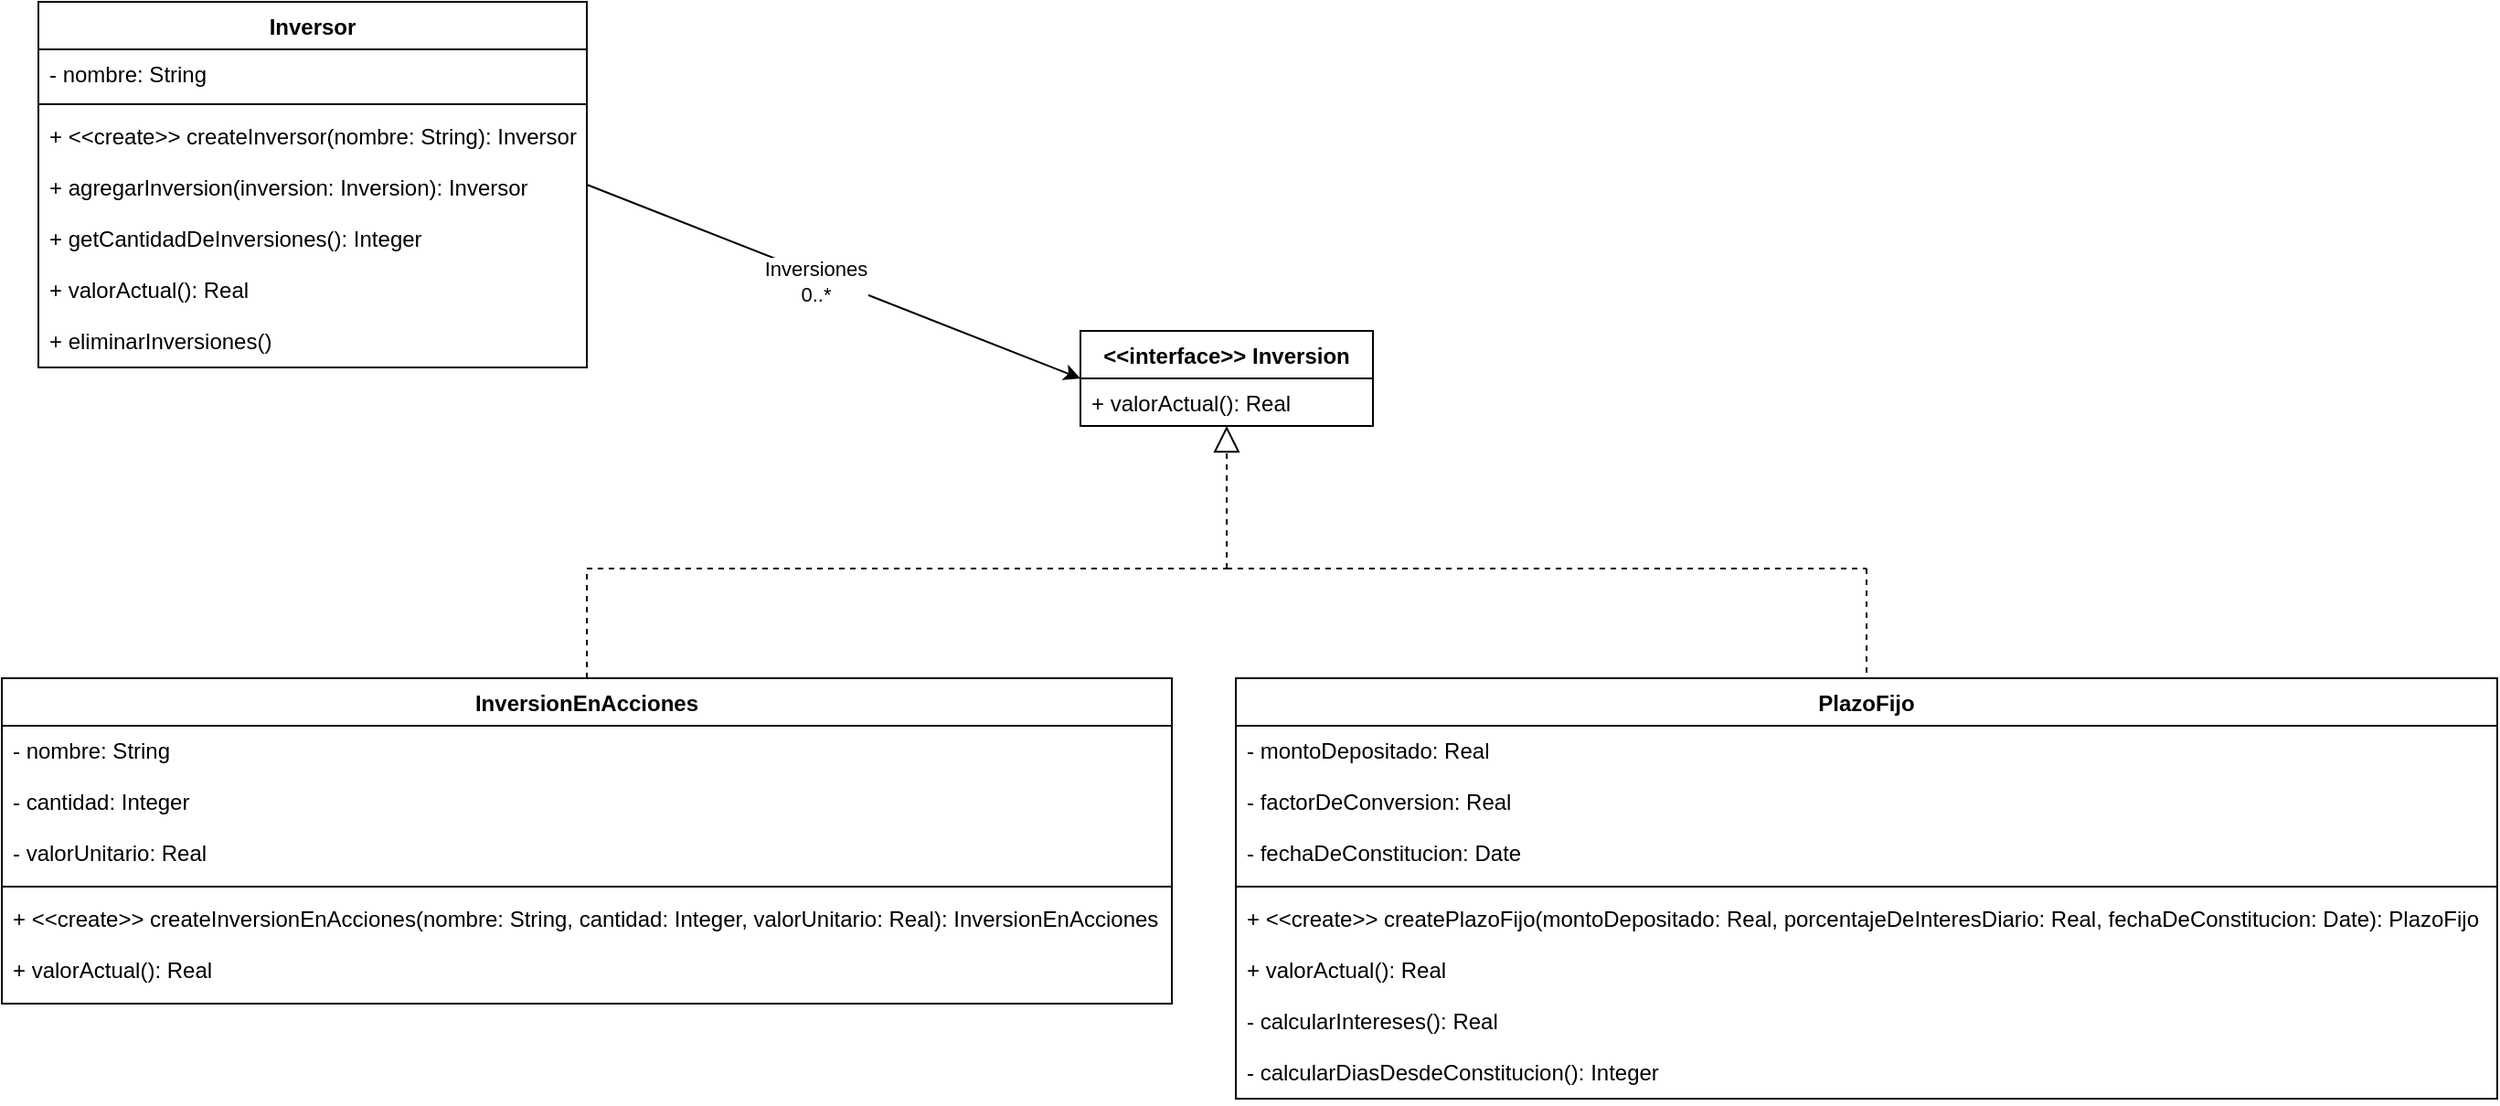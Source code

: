 <mxfile version="20.3.2" type="device"><diagram id="C5RBs43oDa-KdzZeNtuy" name="Page-1"><mxGraphModel dx="2253" dy="720" grid="1" gridSize="10" guides="1" tooltips="1" connect="1" arrows="1" fold="1" page="1" pageScale="1" pageWidth="827" pageHeight="1169" math="0" shadow="0"><root><mxCell id="WIyWlLk6GJQsqaUBKTNV-0"/><mxCell id="WIyWlLk6GJQsqaUBKTNV-1" parent="WIyWlLk6GJQsqaUBKTNV-0"/><mxCell id="mQwnl-O-JPqUMqMiIBSA-0" value="Inversor" style="swimlane;fontStyle=1;align=center;verticalAlign=top;childLayout=stackLayout;horizontal=1;startSize=26;horizontalStack=0;resizeParent=1;resizeParentMax=0;resizeLast=0;collapsible=1;marginBottom=0;" vertex="1" parent="WIyWlLk6GJQsqaUBKTNV-1"><mxGeometry y="40" width="300" height="200" as="geometry"/></mxCell><mxCell id="mQwnl-O-JPqUMqMiIBSA-1" value="- nombre: String" style="text;strokeColor=none;fillColor=none;align=left;verticalAlign=top;spacingLeft=4;spacingRight=4;overflow=hidden;rotatable=0;points=[[0,0.5],[1,0.5]];portConstraint=eastwest;" vertex="1" parent="mQwnl-O-JPqUMqMiIBSA-0"><mxGeometry y="26" width="300" height="26" as="geometry"/></mxCell><mxCell id="mQwnl-O-JPqUMqMiIBSA-2" value="" style="line;strokeWidth=1;fillColor=none;align=left;verticalAlign=middle;spacingTop=-1;spacingLeft=3;spacingRight=3;rotatable=0;labelPosition=right;points=[];portConstraint=eastwest;strokeColor=inherit;" vertex="1" parent="mQwnl-O-JPqUMqMiIBSA-0"><mxGeometry y="52" width="300" height="8" as="geometry"/></mxCell><mxCell id="mQwnl-O-JPqUMqMiIBSA-3" value="+ &lt;&lt;create&gt;&gt; createInversor(nombre: String): Inversor&#xA;&#xA;+ agregarInversion(inversion: Inversion): Inversor&#xA;&#xA;+ getCantidadDeInversiones(): Integer&#xA;&#xA;+ valorActual(): Real&#xA;&#xA;+ eliminarInversiones()&#xA;" style="text;strokeColor=none;fillColor=none;align=left;verticalAlign=top;spacingLeft=4;spacingRight=4;overflow=hidden;rotatable=0;points=[[0,0.5],[1,0.5]];portConstraint=eastwest;" vertex="1" parent="mQwnl-O-JPqUMqMiIBSA-0"><mxGeometry y="60" width="300" height="140" as="geometry"/></mxCell><mxCell id="mQwnl-O-JPqUMqMiIBSA-5" value="" style="endArrow=classic;html=1;rounded=0;exitX=1;exitY=0.5;exitDx=0;exitDy=0;entryX=0;entryY=0.5;entryDx=0;entryDy=0;" edge="1" parent="WIyWlLk6GJQsqaUBKTNV-1" source="mQwnl-O-JPqUMqMiIBSA-0" target="mQwnl-O-JPqUMqMiIBSA-11"><mxGeometry width="50" height="50" relative="1" as="geometry"><mxPoint x="389" y="260" as="sourcePoint"/><mxPoint x="520" y="250" as="targetPoint"/></mxGeometry></mxCell><mxCell id="mQwnl-O-JPqUMqMiIBSA-6" value="&lt;div&gt;Inversiones&lt;/div&gt;&lt;div&gt;0..*&lt;br&gt;&lt;/div&gt;" style="edgeLabel;html=1;align=center;verticalAlign=middle;resizable=0;points=[];" vertex="1" connectable="0" parent="mQwnl-O-JPqUMqMiIBSA-5"><mxGeometry x="-0.067" y="-3" relative="1" as="geometry"><mxPoint as="offset"/></mxGeometry></mxCell><mxCell id="mQwnl-O-JPqUMqMiIBSA-11" value="&lt;&lt;interface&gt;&gt; Inversion" style="swimlane;fontStyle=1;childLayout=stackLayout;horizontal=1;startSize=26;fillColor=none;horizontalStack=0;resizeParent=1;resizeParentMax=0;resizeLast=0;collapsible=1;marginBottom=0;" vertex="1" parent="WIyWlLk6GJQsqaUBKTNV-1"><mxGeometry x="570" y="220" width="160" height="52" as="geometry"/></mxCell><mxCell id="mQwnl-O-JPqUMqMiIBSA-12" value="+ valorActual(): Real" style="text;strokeColor=none;fillColor=none;align=left;verticalAlign=top;spacingLeft=4;spacingRight=4;overflow=hidden;rotatable=0;points=[[0,0.5],[1,0.5]];portConstraint=eastwest;" vertex="1" parent="mQwnl-O-JPqUMqMiIBSA-11"><mxGeometry y="26" width="160" height="26" as="geometry"/></mxCell><mxCell id="mQwnl-O-JPqUMqMiIBSA-15" value="InversionEnAcciones" style="swimlane;fontStyle=1;align=center;verticalAlign=top;childLayout=stackLayout;horizontal=1;startSize=26;horizontalStack=0;resizeParent=1;resizeParentMax=0;resizeLast=0;collapsible=1;marginBottom=0;" vertex="1" parent="WIyWlLk6GJQsqaUBKTNV-1"><mxGeometry x="-20" y="410" width="640" height="178" as="geometry"/></mxCell><mxCell id="mQwnl-O-JPqUMqMiIBSA-16" value="- nombre: String&#xA;&#xA;- cantidad: Integer&#xA;&#xA;- valorUnitario: Real&#xA;" style="text;strokeColor=none;fillColor=none;align=left;verticalAlign=top;spacingLeft=4;spacingRight=4;overflow=hidden;rotatable=0;points=[[0,0.5],[1,0.5]];portConstraint=eastwest;" vertex="1" parent="mQwnl-O-JPqUMqMiIBSA-15"><mxGeometry y="26" width="640" height="84" as="geometry"/></mxCell><mxCell id="mQwnl-O-JPqUMqMiIBSA-17" value="" style="line;strokeWidth=1;fillColor=none;align=left;verticalAlign=middle;spacingTop=-1;spacingLeft=3;spacingRight=3;rotatable=0;labelPosition=right;points=[];portConstraint=eastwest;strokeColor=inherit;" vertex="1" parent="mQwnl-O-JPqUMqMiIBSA-15"><mxGeometry y="110" width="640" height="8" as="geometry"/></mxCell><mxCell id="mQwnl-O-JPqUMqMiIBSA-18" value="+ &lt;&lt;create&gt;&gt; createInversionEnAcciones(nombre: String, cantidad: Integer, valorUnitario: Real): InversionEnAcciones&#xA;&#xA;+ valorActual(): Real&#xA;" style="text;strokeColor=none;fillColor=none;align=left;verticalAlign=top;spacingLeft=4;spacingRight=4;overflow=hidden;rotatable=0;points=[[0,0.5],[1,0.5]];portConstraint=eastwest;" vertex="1" parent="mQwnl-O-JPqUMqMiIBSA-15"><mxGeometry y="118" width="640" height="60" as="geometry"/></mxCell><mxCell id="mQwnl-O-JPqUMqMiIBSA-19" value="PlazoFijo" style="swimlane;fontStyle=1;align=center;verticalAlign=top;childLayout=stackLayout;horizontal=1;startSize=26;horizontalStack=0;resizeParent=1;resizeParentMax=0;resizeLast=0;collapsible=1;marginBottom=0;" vertex="1" parent="WIyWlLk6GJQsqaUBKTNV-1"><mxGeometry x="655" y="410" width="690" height="230" as="geometry"/></mxCell><mxCell id="mQwnl-O-JPqUMqMiIBSA-20" value="- montoDepositado: Real&#xA;&#xA;- factorDeConversion: Real&#xA;&#xA;- fechaDeConstitucion: Date&#xA;" style="text;strokeColor=none;fillColor=none;align=left;verticalAlign=top;spacingLeft=4;spacingRight=4;overflow=hidden;rotatable=0;points=[[0,0.5],[1,0.5]];portConstraint=eastwest;" vertex="1" parent="mQwnl-O-JPqUMqMiIBSA-19"><mxGeometry y="26" width="690" height="84" as="geometry"/></mxCell><mxCell id="mQwnl-O-JPqUMqMiIBSA-21" value="" style="line;strokeWidth=1;fillColor=none;align=left;verticalAlign=middle;spacingTop=-1;spacingLeft=3;spacingRight=3;rotatable=0;labelPosition=right;points=[];portConstraint=eastwest;strokeColor=inherit;" vertex="1" parent="mQwnl-O-JPqUMqMiIBSA-19"><mxGeometry y="110" width="690" height="8" as="geometry"/></mxCell><mxCell id="mQwnl-O-JPqUMqMiIBSA-22" value="+ &lt;&lt;create&gt;&gt; createPlazoFijo(montoDepositado: Real, porcentajeDeInteresDiario: Real, fechaDeConstitucion: Date): PlazoFijo&#xA;&#xA;+ valorActual(): Real&#xA;&#xA;- calcularIntereses(): Real&#xA;&#xA;- calcularDiasDesdeConstitucion(): Integer&#xA;" style="text;strokeColor=none;fillColor=none;align=left;verticalAlign=top;spacingLeft=4;spacingRight=4;overflow=hidden;rotatable=0;points=[[0,0.5],[1,0.5]];portConstraint=eastwest;" vertex="1" parent="mQwnl-O-JPqUMqMiIBSA-19"><mxGeometry y="118" width="690" height="112" as="geometry"/></mxCell><mxCell id="mQwnl-O-JPqUMqMiIBSA-28" value="" style="endArrow=block;dashed=1;endFill=0;endSize=12;html=1;rounded=0;entryX=0.5;entryY=1;entryDx=0;entryDy=0;" edge="1" parent="WIyWlLk6GJQsqaUBKTNV-1" target="mQwnl-O-JPqUMqMiIBSA-11"><mxGeometry width="160" relative="1" as="geometry"><mxPoint x="650" y="350" as="sourcePoint"/><mxPoint x="649.5" y="290" as="targetPoint"/></mxGeometry></mxCell><mxCell id="mQwnl-O-JPqUMqMiIBSA-29" value="" style="endArrow=none;dashed=1;html=1;rounded=0;exitX=0.5;exitY=0;exitDx=0;exitDy=0;" edge="1" parent="WIyWlLk6GJQsqaUBKTNV-1" source="mQwnl-O-JPqUMqMiIBSA-15"><mxGeometry width="50" height="50" relative="1" as="geometry"><mxPoint x="320" y="322" as="sourcePoint"/><mxPoint x="300" y="350" as="targetPoint"/></mxGeometry></mxCell><mxCell id="mQwnl-O-JPqUMqMiIBSA-30" value="" style="endArrow=none;dashed=1;html=1;rounded=0;" edge="1" parent="WIyWlLk6GJQsqaUBKTNV-1"><mxGeometry width="50" height="50" relative="1" as="geometry"><mxPoint x="300" y="350" as="sourcePoint"/><mxPoint x="650" y="350" as="targetPoint"/></mxGeometry></mxCell><mxCell id="mQwnl-O-JPqUMqMiIBSA-31" value="" style="endArrow=none;dashed=1;html=1;rounded=0;" edge="1" parent="WIyWlLk6GJQsqaUBKTNV-1"><mxGeometry width="50" height="50" relative="1" as="geometry"><mxPoint x="650" y="350" as="sourcePoint"/><mxPoint x="1000" y="350" as="targetPoint"/></mxGeometry></mxCell><mxCell id="mQwnl-O-JPqUMqMiIBSA-33" value="" style="endArrow=none;dashed=1;html=1;rounded=0;entryX=0.5;entryY=0;entryDx=0;entryDy=0;" edge="1" parent="WIyWlLk6GJQsqaUBKTNV-1" target="mQwnl-O-JPqUMqMiIBSA-19"><mxGeometry width="50" height="50" relative="1" as="geometry"><mxPoint x="1000" y="350" as="sourcePoint"/><mxPoint x="1110" y="240" as="targetPoint"/></mxGeometry></mxCell></root></mxGraphModel></diagram></mxfile>